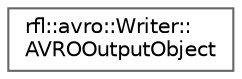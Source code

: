 digraph "类继承关系图"
{
 // LATEX_PDF_SIZE
  bgcolor="transparent";
  edge [fontname=Helvetica,fontsize=10,labelfontname=Helvetica,labelfontsize=10];
  node [fontname=Helvetica,fontsize=10,shape=box,height=0.2,width=0.4];
  rankdir="LR";
  Node0 [id="Node000000",label="rfl::avro::Writer::\lAVROOutputObject",height=0.2,width=0.4,color="grey40", fillcolor="white", style="filled",URL="$structrfl_1_1avro_1_1_writer_1_1_a_v_r_o_output_object.html",tooltip=" "];
}
